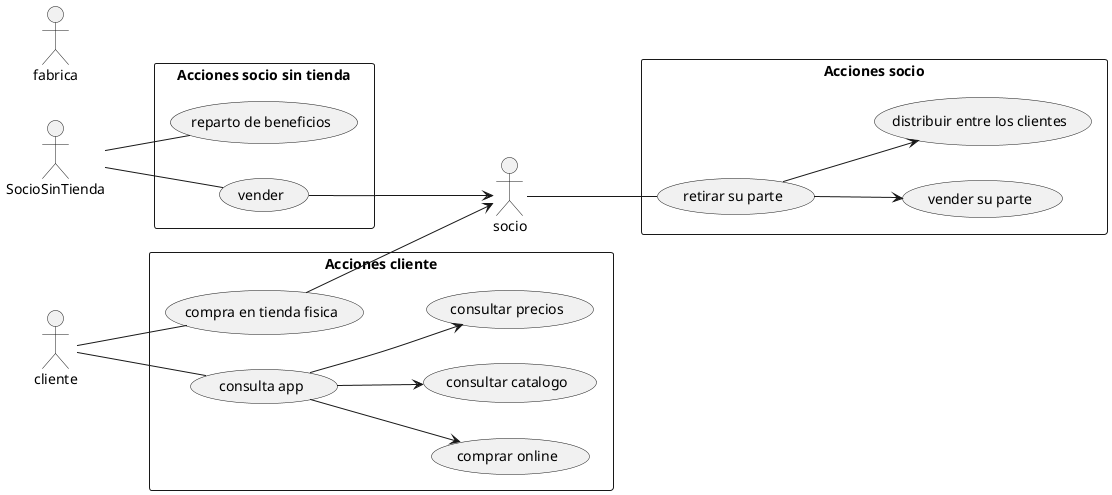 @startuml
left to right direction

actor socio
actor SocioSinTienda
actor fabrica
actor cliente

rectangle "Acciones socio" {
socio -- (retirar su parte)
(retirar su parte) --> (vender su parte)
(retirar su parte) --> (distribuir entre los clientes)
}

rectangle "Acciones socio sin tienda"{
SocioSinTienda -- (reparto de beneficios)
SocioSinTienda -- (vender)
(vender) --> socio
}

rectangle "Acciones cliente"{
cliente -- (compra en tienda fisica)
(compra en tienda fisica) --> socio
cliente -- (consulta app)
(consulta app) --> (comprar online)
(consulta app) --> (consultar catalogo)
(consulta app) --> (consultar precios)
}






@enduml
